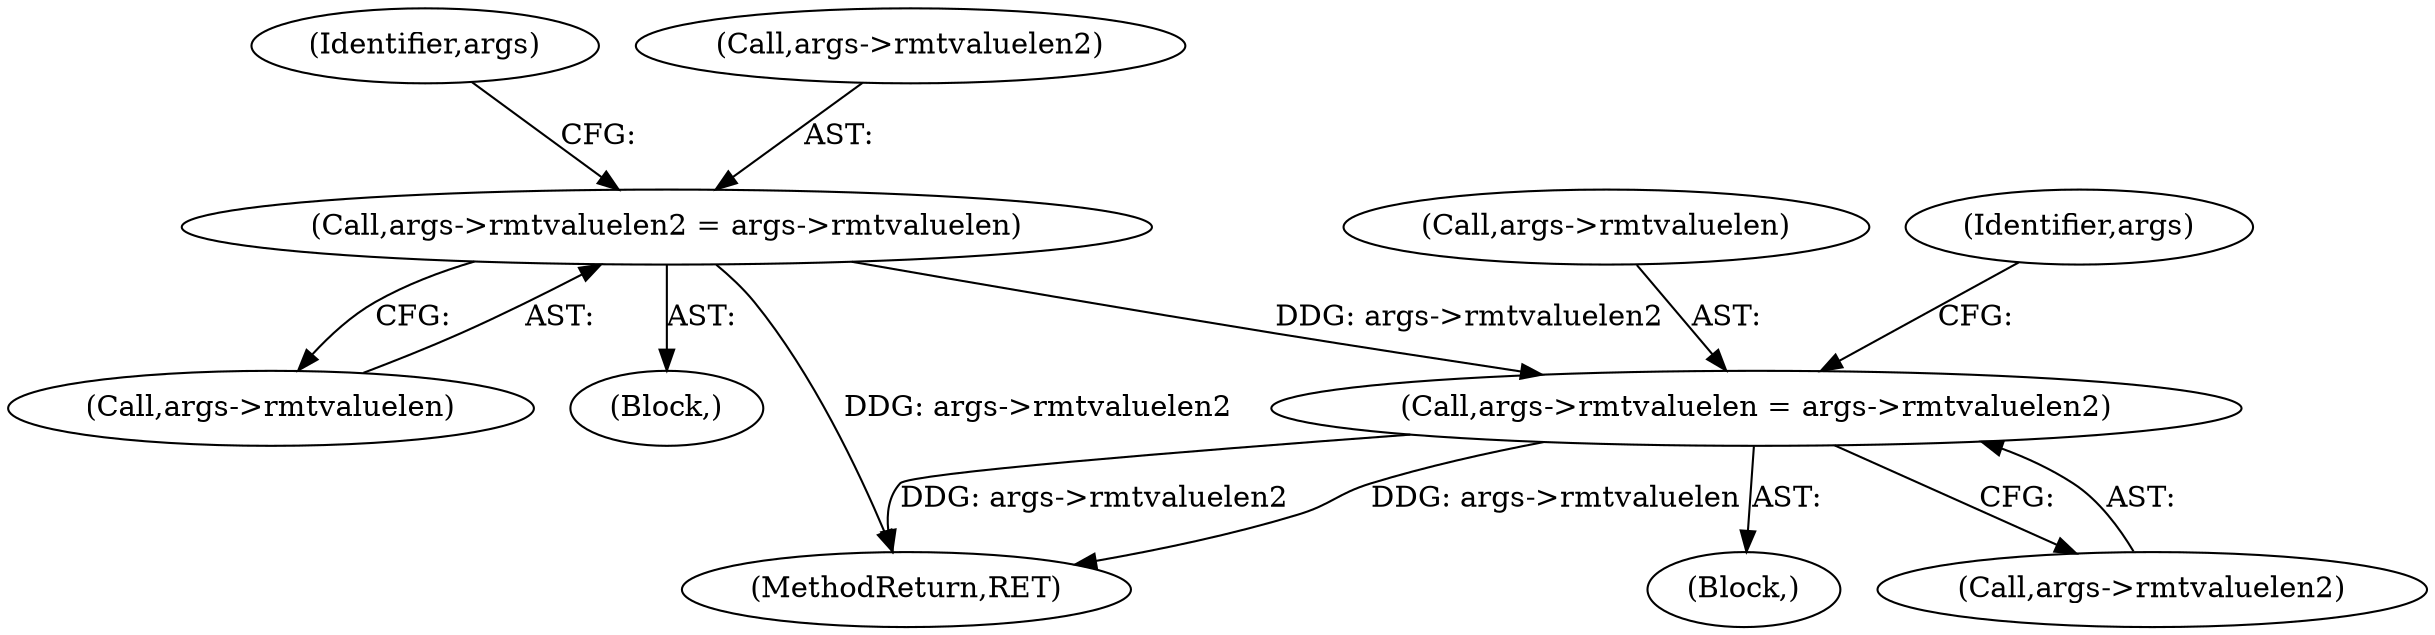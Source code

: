 digraph "0_linux_8275cdd0e7ac550dcce2b3ef6d2fb3b808c1ae59_0@pointer" {
"1000413" [label="(Call,args->rmtvaluelen = args->rmtvaluelen2)"];
"1000242" [label="(Call,args->rmtvaluelen2 = args->rmtvaluelen)"];
"1000538" [label="(MethodReturn,RET)"];
"1000414" [label="(Call,args->rmtvaluelen)"];
"1000251" [label="(Identifier,args)"];
"1000242" [label="(Call,args->rmtvaluelen2 = args->rmtvaluelen)"];
"1000413" [label="(Call,args->rmtvaluelen = args->rmtvaluelen2)"];
"1000246" [label="(Call,args->rmtvaluelen)"];
"1000192" [label="(Block,)"];
"1000422" [label="(Identifier,args)"];
"1000243" [label="(Call,args->rmtvaluelen2)"];
"1000376" [label="(Block,)"];
"1000417" [label="(Call,args->rmtvaluelen2)"];
"1000413" -> "1000376"  [label="AST: "];
"1000413" -> "1000417"  [label="CFG: "];
"1000414" -> "1000413"  [label="AST: "];
"1000417" -> "1000413"  [label="AST: "];
"1000422" -> "1000413"  [label="CFG: "];
"1000413" -> "1000538"  [label="DDG: args->rmtvaluelen"];
"1000413" -> "1000538"  [label="DDG: args->rmtvaluelen2"];
"1000242" -> "1000413"  [label="DDG: args->rmtvaluelen2"];
"1000242" -> "1000192"  [label="AST: "];
"1000242" -> "1000246"  [label="CFG: "];
"1000243" -> "1000242"  [label="AST: "];
"1000246" -> "1000242"  [label="AST: "];
"1000251" -> "1000242"  [label="CFG: "];
"1000242" -> "1000538"  [label="DDG: args->rmtvaluelen2"];
}
